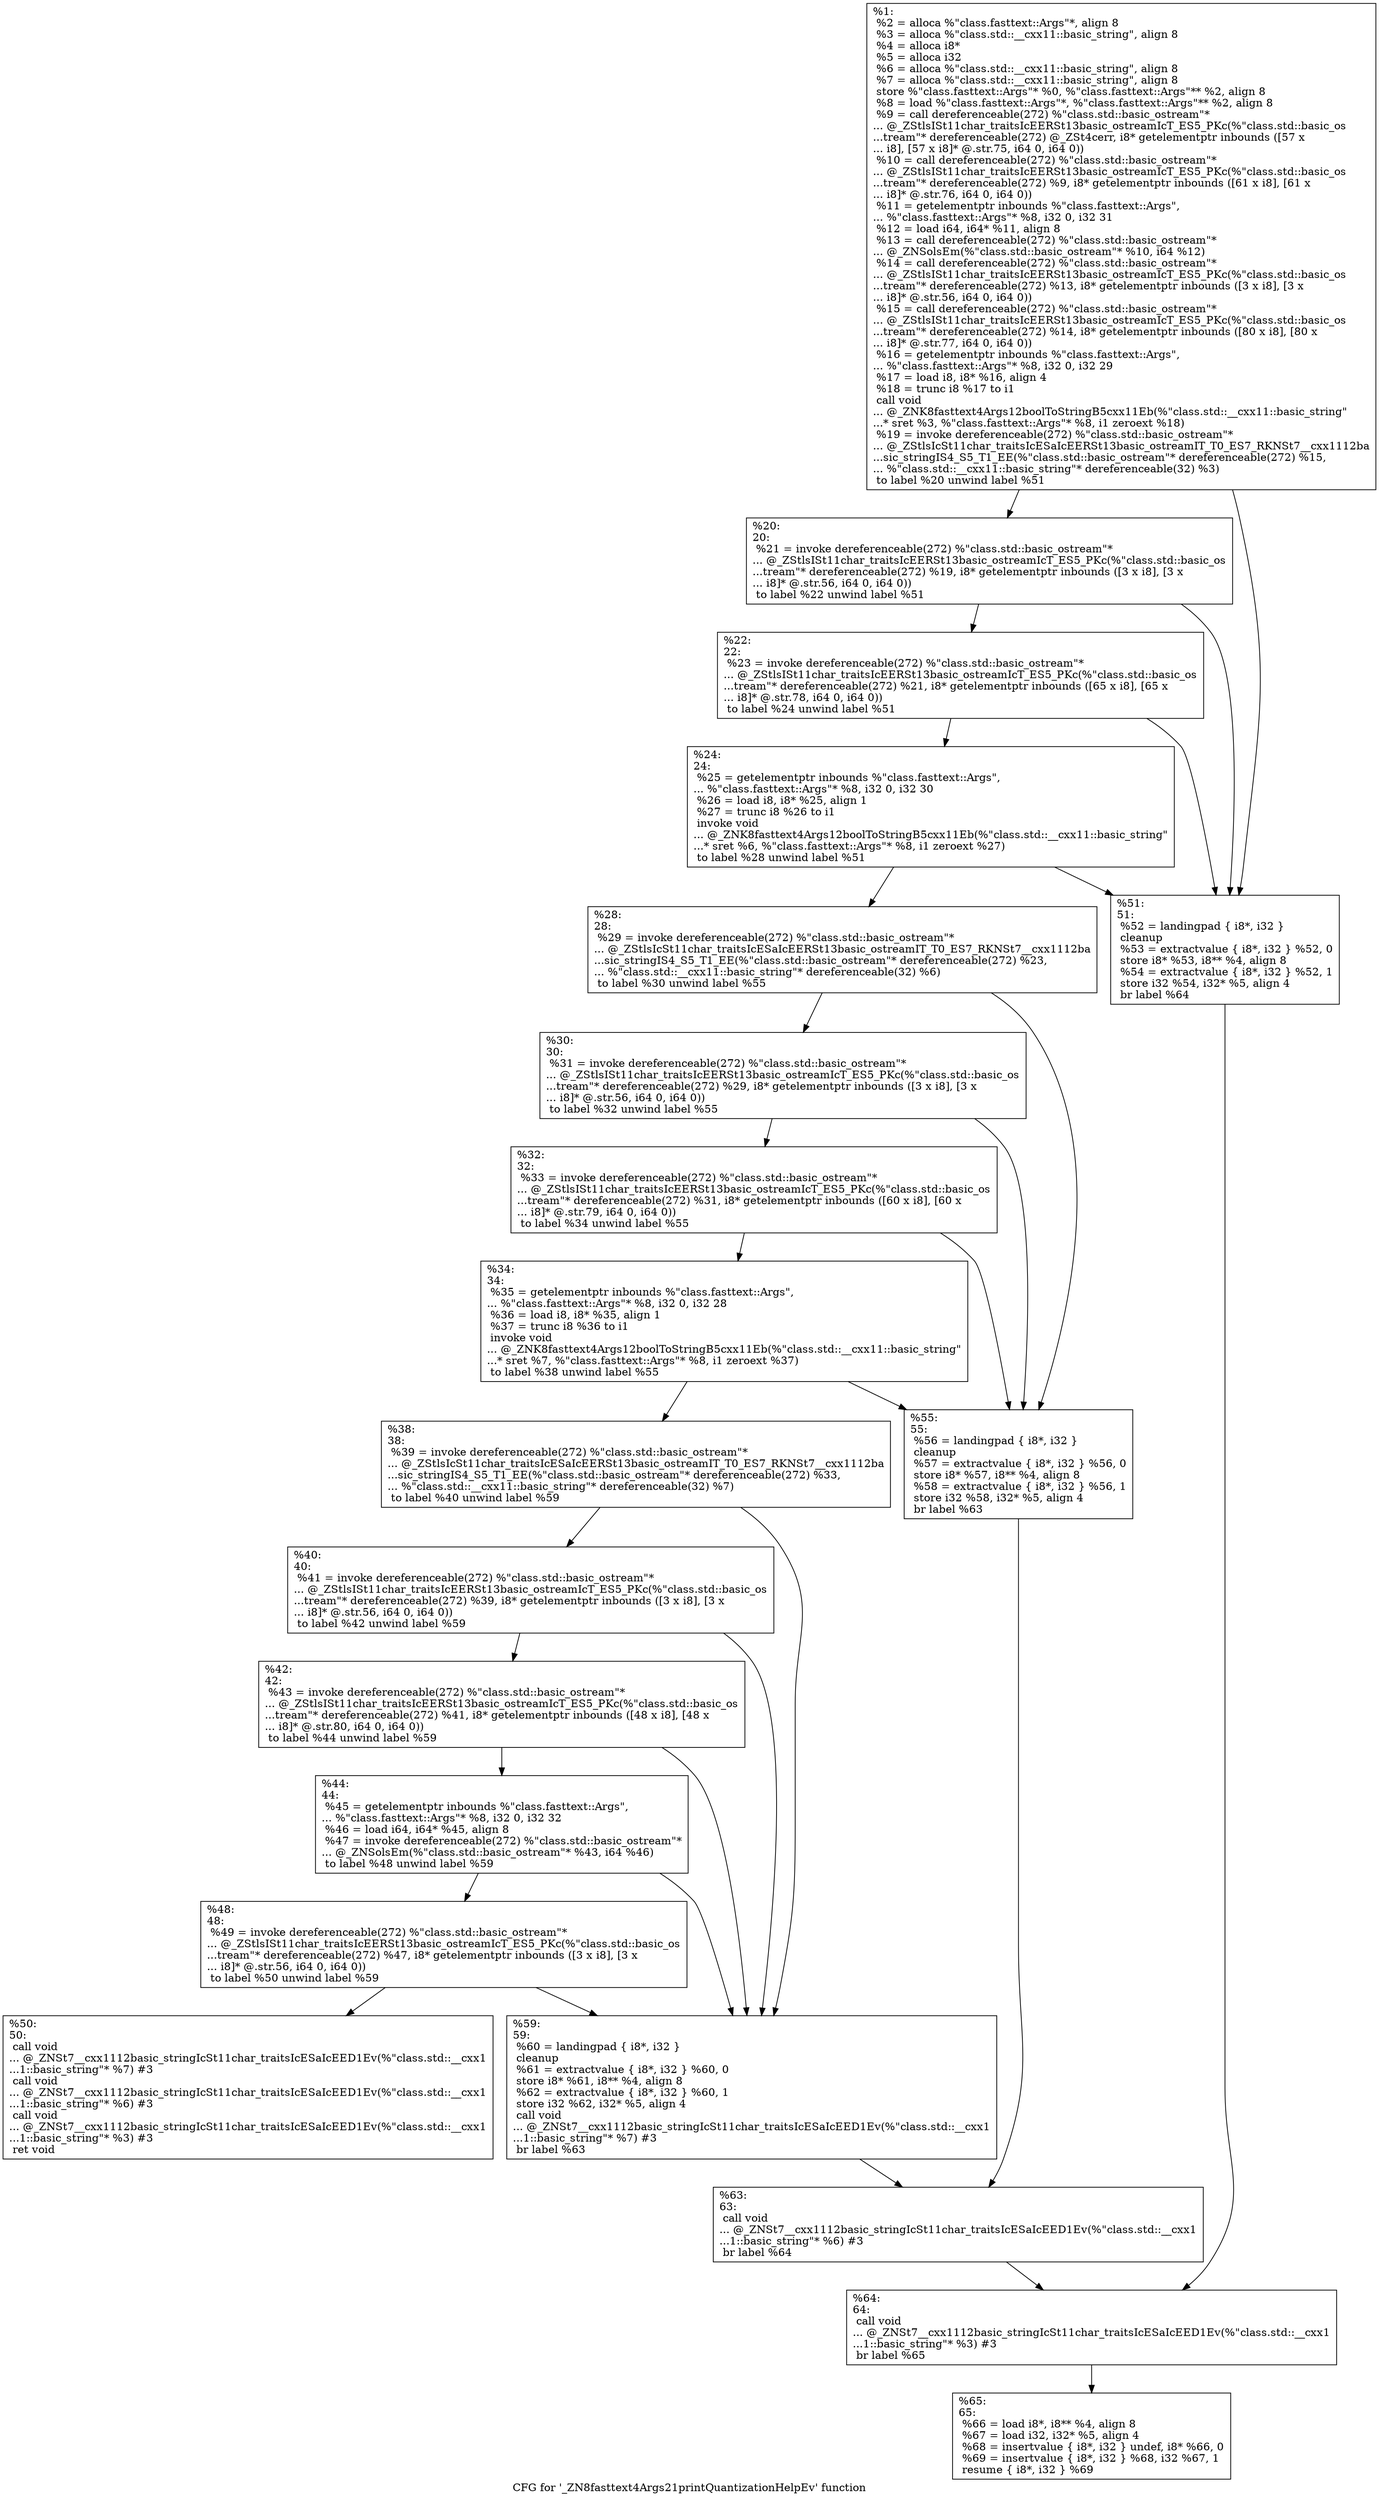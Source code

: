 digraph "CFG for '_ZN8fasttext4Args21printQuantizationHelpEv' function" {
	label="CFG for '_ZN8fasttext4Args21printQuantizationHelpEv' function";

	Node0x205ffd0 [shape=record,label="{%1:\l  %2 = alloca %\"class.fasttext::Args\"*, align 8\l  %3 = alloca %\"class.std::__cxx11::basic_string\", align 8\l  %4 = alloca i8*\l  %5 = alloca i32\l  %6 = alloca %\"class.std::__cxx11::basic_string\", align 8\l  %7 = alloca %\"class.std::__cxx11::basic_string\", align 8\l  store %\"class.fasttext::Args\"* %0, %\"class.fasttext::Args\"** %2, align 8\l  %8 = load %\"class.fasttext::Args\"*, %\"class.fasttext::Args\"** %2, align 8\l  %9 = call dereferenceable(272) %\"class.std::basic_ostream\"*\l... @_ZStlsISt11char_traitsIcEERSt13basic_ostreamIcT_ES5_PKc(%\"class.std::basic_os\l...tream\"* dereferenceable(272) @_ZSt4cerr, i8* getelementptr inbounds ([57 x\l... i8], [57 x i8]* @.str.75, i64 0, i64 0))\l  %10 = call dereferenceable(272) %\"class.std::basic_ostream\"*\l... @_ZStlsISt11char_traitsIcEERSt13basic_ostreamIcT_ES5_PKc(%\"class.std::basic_os\l...tream\"* dereferenceable(272) %9, i8* getelementptr inbounds ([61 x i8], [61 x\l... i8]* @.str.76, i64 0, i64 0))\l  %11 = getelementptr inbounds %\"class.fasttext::Args\",\l... %\"class.fasttext::Args\"* %8, i32 0, i32 31\l  %12 = load i64, i64* %11, align 8\l  %13 = call dereferenceable(272) %\"class.std::basic_ostream\"*\l... @_ZNSolsEm(%\"class.std::basic_ostream\"* %10, i64 %12)\l  %14 = call dereferenceable(272) %\"class.std::basic_ostream\"*\l... @_ZStlsISt11char_traitsIcEERSt13basic_ostreamIcT_ES5_PKc(%\"class.std::basic_os\l...tream\"* dereferenceable(272) %13, i8* getelementptr inbounds ([3 x i8], [3 x\l... i8]* @.str.56, i64 0, i64 0))\l  %15 = call dereferenceable(272) %\"class.std::basic_ostream\"*\l... @_ZStlsISt11char_traitsIcEERSt13basic_ostreamIcT_ES5_PKc(%\"class.std::basic_os\l...tream\"* dereferenceable(272) %14, i8* getelementptr inbounds ([80 x i8], [80 x\l... i8]* @.str.77, i64 0, i64 0))\l  %16 = getelementptr inbounds %\"class.fasttext::Args\",\l... %\"class.fasttext::Args\"* %8, i32 0, i32 29\l  %17 = load i8, i8* %16, align 4\l  %18 = trunc i8 %17 to i1\l  call void\l... @_ZNK8fasttext4Args12boolToStringB5cxx11Eb(%\"class.std::__cxx11::basic_string\"\l...* sret %3, %\"class.fasttext::Args\"* %8, i1 zeroext %18)\l  %19 = invoke dereferenceable(272) %\"class.std::basic_ostream\"*\l... @_ZStlsIcSt11char_traitsIcESaIcEERSt13basic_ostreamIT_T0_ES7_RKNSt7__cxx1112ba\l...sic_stringIS4_S5_T1_EE(%\"class.std::basic_ostream\"* dereferenceable(272) %15,\l... %\"class.std::__cxx11::basic_string\"* dereferenceable(32) %3)\l          to label %20 unwind label %51\l}"];
	Node0x205ffd0 -> Node0x2060e50;
	Node0x205ffd0 -> Node0x2060ea0;
	Node0x2060e50 [shape=record,label="{%20:\l20:                                               \l  %21 = invoke dereferenceable(272) %\"class.std::basic_ostream\"*\l... @_ZStlsISt11char_traitsIcEERSt13basic_ostreamIcT_ES5_PKc(%\"class.std::basic_os\l...tream\"* dereferenceable(272) %19, i8* getelementptr inbounds ([3 x i8], [3 x\l... i8]* @.str.56, i64 0, i64 0))\l          to label %22 unwind label %51\l}"];
	Node0x2060e50 -> Node0x2061010;
	Node0x2060e50 -> Node0x2060ea0;
	Node0x2061010 [shape=record,label="{%22:\l22:                                               \l  %23 = invoke dereferenceable(272) %\"class.std::basic_ostream\"*\l... @_ZStlsISt11char_traitsIcEERSt13basic_ostreamIcT_ES5_PKc(%\"class.std::basic_os\l...tream\"* dereferenceable(272) %21, i8* getelementptr inbounds ([65 x i8], [65 x\l... i8]* @.str.78, i64 0, i64 0))\l          to label %24 unwind label %51\l}"];
	Node0x2061010 -> Node0x2061200;
	Node0x2061010 -> Node0x2060ea0;
	Node0x2061200 [shape=record,label="{%24:\l24:                                               \l  %25 = getelementptr inbounds %\"class.fasttext::Args\",\l... %\"class.fasttext::Args\"* %8, i32 0, i32 30\l  %26 = load i8, i8* %25, align 1\l  %27 = trunc i8 %26 to i1\l  invoke void\l... @_ZNK8fasttext4Args12boolToStringB5cxx11Eb(%\"class.std::__cxx11::basic_string\"\l...* sret %6, %\"class.fasttext::Args\"* %8, i1 zeroext %27)\l          to label %28 unwind label %51\l}"];
	Node0x2061200 -> Node0x20614d0;
	Node0x2061200 -> Node0x2060ea0;
	Node0x20614d0 [shape=record,label="{%28:\l28:                                               \l  %29 = invoke dereferenceable(272) %\"class.std::basic_ostream\"*\l... @_ZStlsIcSt11char_traitsIcESaIcEERSt13basic_ostreamIT_T0_ES7_RKNSt7__cxx1112ba\l...sic_stringIS4_S5_T1_EE(%\"class.std::basic_ostream\"* dereferenceable(272) %23,\l... %\"class.std::__cxx11::basic_string\"* dereferenceable(32) %6)\l          to label %30 unwind label %55\l}"];
	Node0x20614d0 -> Node0x2061680;
	Node0x20614d0 -> Node0x20616d0;
	Node0x2061680 [shape=record,label="{%30:\l30:                                               \l  %31 = invoke dereferenceable(272) %\"class.std::basic_ostream\"*\l... @_ZStlsISt11char_traitsIcEERSt13basic_ostreamIcT_ES5_PKc(%\"class.std::basic_os\l...tream\"* dereferenceable(272) %29, i8* getelementptr inbounds ([3 x i8], [3 x\l... i8]* @.str.56, i64 0, i64 0))\l          to label %32 unwind label %55\l}"];
	Node0x2061680 -> Node0x2061840;
	Node0x2061680 -> Node0x20616d0;
	Node0x2061840 [shape=record,label="{%32:\l32:                                               \l  %33 = invoke dereferenceable(272) %\"class.std::basic_ostream\"*\l... @_ZStlsISt11char_traitsIcEERSt13basic_ostreamIcT_ES5_PKc(%\"class.std::basic_os\l...tream\"* dereferenceable(272) %31, i8* getelementptr inbounds ([60 x i8], [60 x\l... i8]* @.str.79, i64 0, i64 0))\l          to label %34 unwind label %55\l}"];
	Node0x2061840 -> Node0x2061a30;
	Node0x2061840 -> Node0x20616d0;
	Node0x2061a30 [shape=record,label="{%34:\l34:                                               \l  %35 = getelementptr inbounds %\"class.fasttext::Args\",\l... %\"class.fasttext::Args\"* %8, i32 0, i32 28\l  %36 = load i8, i8* %35, align 1\l  %37 = trunc i8 %36 to i1\l  invoke void\l... @_ZNK8fasttext4Args12boolToStringB5cxx11Eb(%\"class.std::__cxx11::basic_string\"\l...* sret %7, %\"class.fasttext::Args\"* %8, i1 zeroext %37)\l          to label %38 unwind label %55\l}"];
	Node0x2061a30 -> Node0x2061d00;
	Node0x2061a30 -> Node0x20616d0;
	Node0x2061d00 [shape=record,label="{%38:\l38:                                               \l  %39 = invoke dereferenceable(272) %\"class.std::basic_ostream\"*\l... @_ZStlsIcSt11char_traitsIcESaIcEERSt13basic_ostreamIT_T0_ES7_RKNSt7__cxx1112ba\l...sic_stringIS4_S5_T1_EE(%\"class.std::basic_ostream\"* dereferenceable(272) %33,\l... %\"class.std::__cxx11::basic_string\"* dereferenceable(32) %7)\l          to label %40 unwind label %59\l}"];
	Node0x2061d00 -> Node0x2061e80;
	Node0x2061d00 -> Node0x2061ed0;
	Node0x2061e80 [shape=record,label="{%40:\l40:                                               \l  %41 = invoke dereferenceable(272) %\"class.std::basic_ostream\"*\l... @_ZStlsISt11char_traitsIcEERSt13basic_ostreamIcT_ES5_PKc(%\"class.std::basic_os\l...tream\"* dereferenceable(272) %39, i8* getelementptr inbounds ([3 x i8], [3 x\l... i8]* @.str.56, i64 0, i64 0))\l          to label %42 unwind label %59\l}"];
	Node0x2061e80 -> Node0x2062040;
	Node0x2061e80 -> Node0x2061ed0;
	Node0x2062040 [shape=record,label="{%42:\l42:                                               \l  %43 = invoke dereferenceable(272) %\"class.std::basic_ostream\"*\l... @_ZStlsISt11char_traitsIcEERSt13basic_ostreamIcT_ES5_PKc(%\"class.std::basic_os\l...tream\"* dereferenceable(272) %41, i8* getelementptr inbounds ([48 x i8], [48 x\l... i8]* @.str.80, i64 0, i64 0))\l          to label %44 unwind label %59\l}"];
	Node0x2062040 -> Node0x2062230;
	Node0x2062040 -> Node0x2061ed0;
	Node0x2062230 [shape=record,label="{%44:\l44:                                               \l  %45 = getelementptr inbounds %\"class.fasttext::Args\",\l... %\"class.fasttext::Args\"* %8, i32 0, i32 32\l  %46 = load i64, i64* %45, align 8\l  %47 = invoke dereferenceable(272) %\"class.std::basic_ostream\"*\l... @_ZNSolsEm(%\"class.std::basic_ostream\"* %43, i64 %46)\l          to label %48 unwind label %59\l}"];
	Node0x2062230 -> Node0x20624a0;
	Node0x2062230 -> Node0x2061ed0;
	Node0x20624a0 [shape=record,label="{%48:\l48:                                               \l  %49 = invoke dereferenceable(272) %\"class.std::basic_ostream\"*\l... @_ZStlsISt11char_traitsIcEERSt13basic_ostreamIcT_ES5_PKc(%\"class.std::basic_os\l...tream\"* dereferenceable(272) %47, i8* getelementptr inbounds ([3 x i8], [3 x\l... i8]* @.str.56, i64 0, i64 0))\l          to label %50 unwind label %59\l}"];
	Node0x20624a0 -> Node0x2062610;
	Node0x20624a0 -> Node0x2061ed0;
	Node0x2062610 [shape=record,label="{%50:\l50:                                               \l  call void\l... @_ZNSt7__cxx1112basic_stringIcSt11char_traitsIcESaIcEED1Ev(%\"class.std::__cxx1\l...1::basic_string\"* %7) #3\l  call void\l... @_ZNSt7__cxx1112basic_stringIcSt11char_traitsIcESaIcEED1Ev(%\"class.std::__cxx1\l...1::basic_string\"* %6) #3\l  call void\l... @_ZNSt7__cxx1112basic_stringIcSt11char_traitsIcESaIcEED1Ev(%\"class.std::__cxx1\l...1::basic_string\"* %3) #3\l  ret void\l}"];
	Node0x2060ea0 [shape=record,label="{%51:\l51:                                               \l  %52 = landingpad \{ i8*, i32 \}\l          cleanup\l  %53 = extractvalue \{ i8*, i32 \} %52, 0\l  store i8* %53, i8** %4, align 8\l  %54 = extractvalue \{ i8*, i32 \} %52, 1\l  store i32 %54, i32* %5, align 4\l  br label %64\l}"];
	Node0x2060ea0 -> Node0x2062c60;
	Node0x20616d0 [shape=record,label="{%55:\l55:                                               \l  %56 = landingpad \{ i8*, i32 \}\l          cleanup\l  %57 = extractvalue \{ i8*, i32 \} %56, 0\l  store i8* %57, i8** %4, align 8\l  %58 = extractvalue \{ i8*, i32 \} %56, 1\l  store i32 %58, i32* %5, align 4\l  br label %63\l}"];
	Node0x20616d0 -> Node0x2062f80;
	Node0x2061ed0 [shape=record,label="{%59:\l59:                                               \l  %60 = landingpad \{ i8*, i32 \}\l          cleanup\l  %61 = extractvalue \{ i8*, i32 \} %60, 0\l  store i8* %61, i8** %4, align 8\l  %62 = extractvalue \{ i8*, i32 \} %60, 1\l  store i32 %62, i32* %5, align 4\l  call void\l... @_ZNSt7__cxx1112basic_stringIcSt11char_traitsIcESaIcEED1Ev(%\"class.std::__cxx1\l...1::basic_string\"* %7) #3\l  br label %63\l}"];
	Node0x2061ed0 -> Node0x2062f80;
	Node0x2062f80 [shape=record,label="{%63:\l63:                                               \l  call void\l... @_ZNSt7__cxx1112basic_stringIcSt11char_traitsIcESaIcEED1Ev(%\"class.std::__cxx1\l...1::basic_string\"* %6) #3\l  br label %64\l}"];
	Node0x2062f80 -> Node0x2062c60;
	Node0x2062c60 [shape=record,label="{%64:\l64:                                               \l  call void\l... @_ZNSt7__cxx1112basic_stringIcSt11char_traitsIcESaIcEED1Ev(%\"class.std::__cxx1\l...1::basic_string\"* %3) #3\l  br label %65\l}"];
	Node0x2062c60 -> Node0x2063280;
	Node0x2063280 [shape=record,label="{%65:\l65:                                               \l  %66 = load i8*, i8** %4, align 8\l  %67 = load i32, i32* %5, align 4\l  %68 = insertvalue \{ i8*, i32 \} undef, i8* %66, 0\l  %69 = insertvalue \{ i8*, i32 \} %68, i32 %67, 1\l  resume \{ i8*, i32 \} %69\l}"];
}
